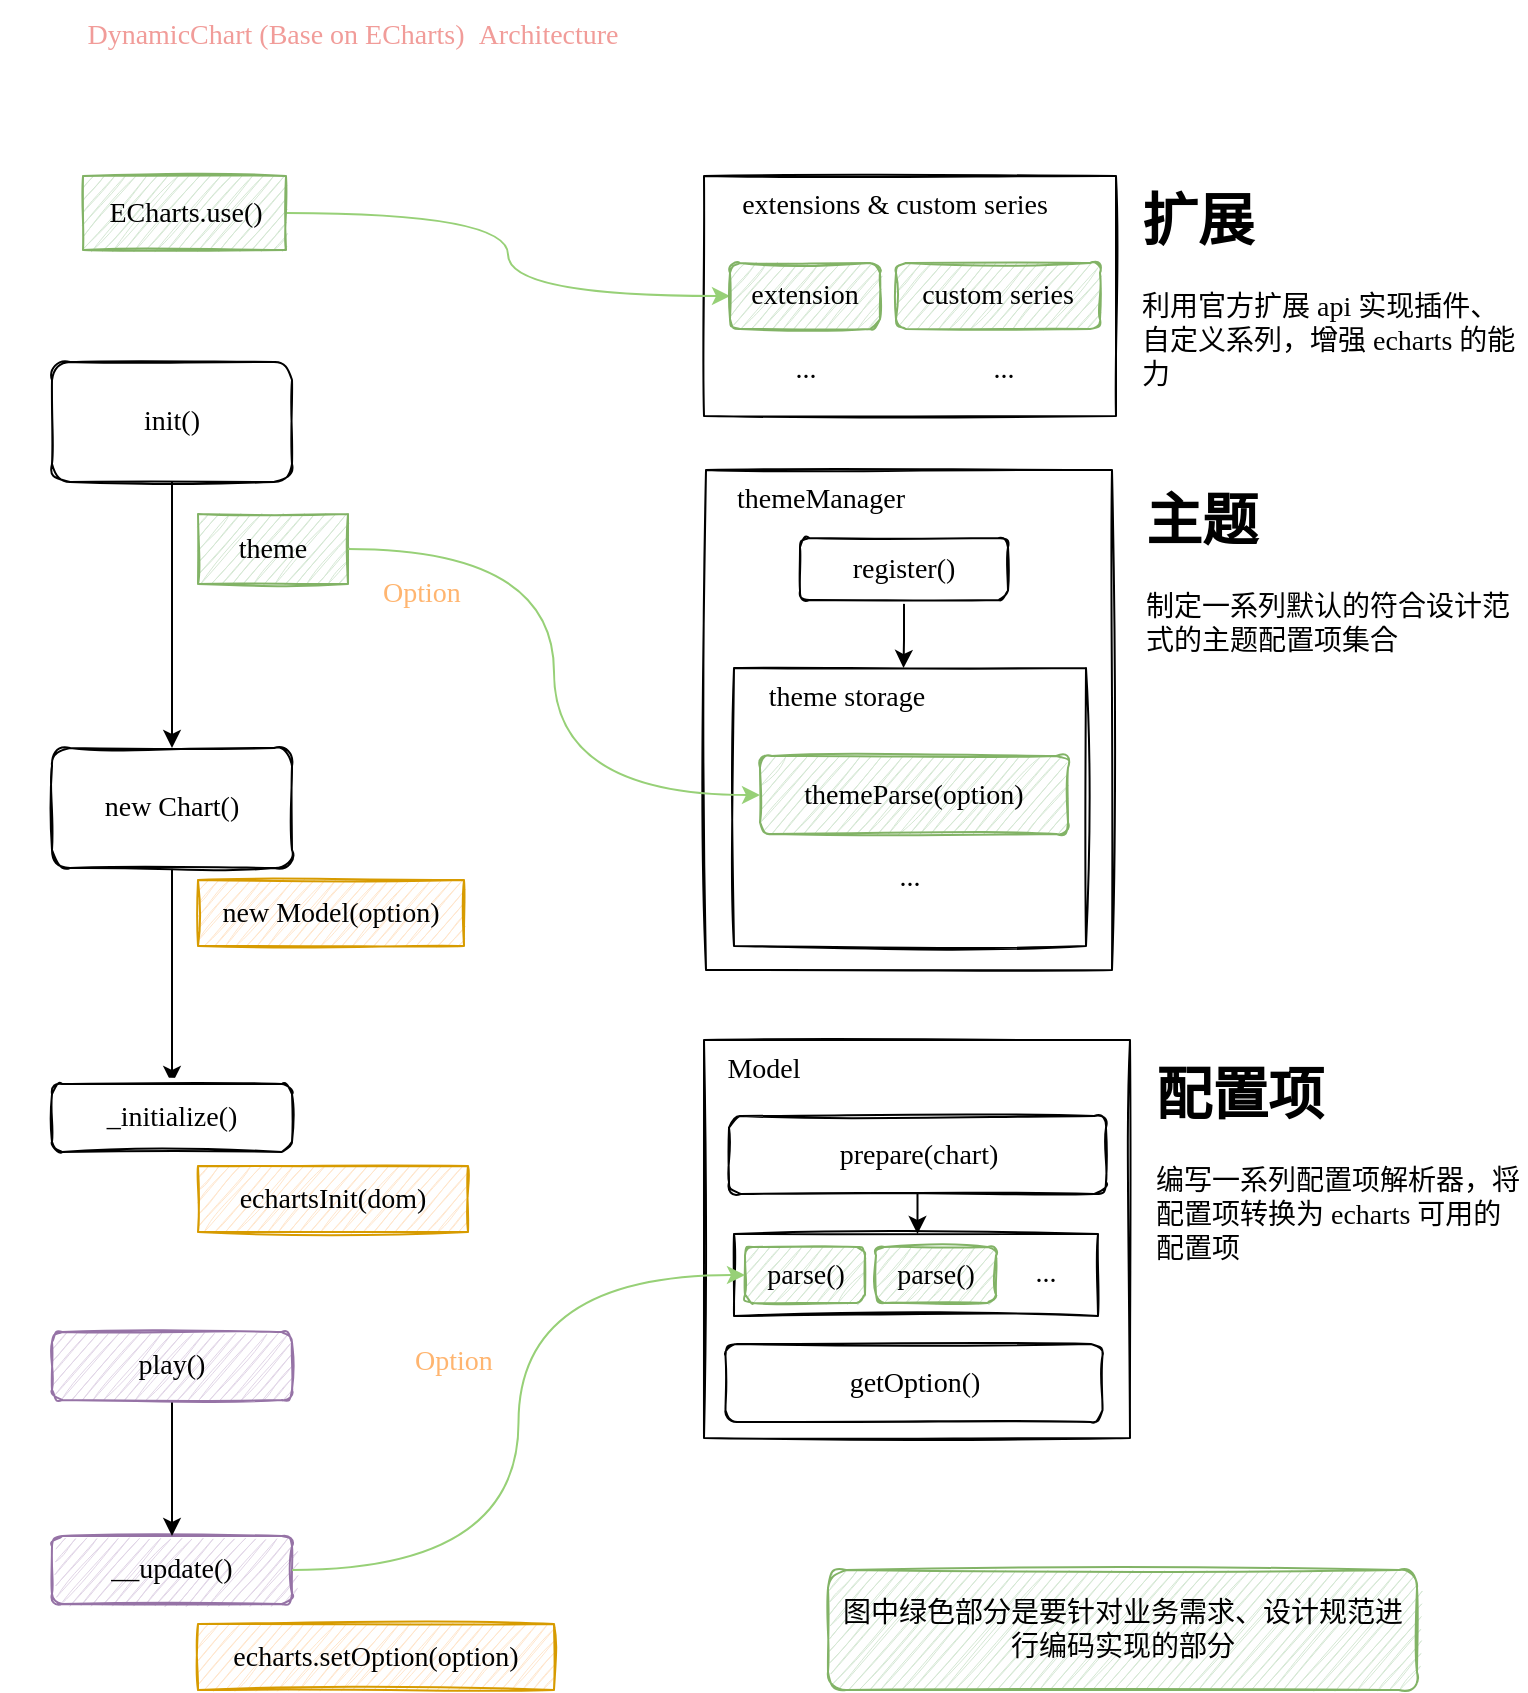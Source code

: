 <mxfile version="20.1.4" type="device"><diagram id="yaPtV6KmANiwhCWSmqVY" name="第 1 页"><mxGraphModel dx="1209" dy="835" grid="0" gridSize="10" guides="1" tooltips="1" connect="1" arrows="1" fold="1" page="1" pageScale="1" pageWidth="827" pageHeight="1169" background="#ffffff" math="0" shadow="0"><root><mxCell id="0"/><mxCell id="1" parent="0"/><mxCell id="_ONcpWX-vg6OO_M_CEq4-1" value="&lt;font color=&quot;#f19c99&quot;&gt;&lt;font face=&quot;Comic Sans MS&quot;&gt;&lt;span style=&quot;font-size: 14px;&quot;&gt;DynamicChart (&lt;/span&gt;&lt;/font&gt;&lt;span style=&quot;font-family: &amp;quot;Comic Sans MS&amp;quot;; font-size: 14px;&quot;&gt;Base&amp;nbsp;on ECharts&lt;/span&gt;&lt;font face=&quot;Comic Sans MS&quot;&gt;&lt;span style=&quot;font-size: 14px;&quot;&gt;)&amp;nbsp;&amp;nbsp;&lt;/span&gt;&lt;/font&gt;&lt;/font&gt;&lt;font face=&quot;Comic Sans MS&quot; color=&quot;#f19c99&quot;&gt;&lt;span style=&quot;font-size: 14px;&quot;&gt;Architecture&lt;/span&gt;&lt;/font&gt;" style="text;html=1;strokeColor=none;fillColor=none;align=center;verticalAlign=middle;whiteSpace=wrap;rounded=0;sketch=1;" parent="1" vertex="1"><mxGeometry x="39" y="24" width="353" height="35" as="geometry"/></mxCell><mxCell id="_ONcpWX-vg6OO_M_CEq4-4" style="edgeStyle=orthogonalEdgeStyle;rounded=0;orthogonalLoop=1;jettySize=auto;html=1;fontFamily=Comic Sans MS;fontSize=14;" parent="1" source="_ONcpWX-vg6OO_M_CEq4-2" target="_ONcpWX-vg6OO_M_CEq4-3" edge="1"><mxGeometry relative="1" as="geometry"/></mxCell><mxCell id="_ONcpWX-vg6OO_M_CEq4-2" value="&lt;font style=&quot;font-size: 14px;&quot;&gt;init()&lt;/font&gt;" style="rounded=1;whiteSpace=wrap;html=1;sketch=1;fontFamily=Comic Sans MS;" parent="1" vertex="1"><mxGeometry x="65" y="205" width="120" height="60" as="geometry"/></mxCell><mxCell id="_ONcpWX-vg6OO_M_CEq4-19" style="edgeStyle=orthogonalEdgeStyle;rounded=0;orthogonalLoop=1;jettySize=auto;html=1;entryX=0.5;entryY=0;entryDx=0;entryDy=0;fontFamily=Comic Sans MS;fontSize=14;fontColor=#000000;" parent="1" source="_ONcpWX-vg6OO_M_CEq4-3" target="_ONcpWX-vg6OO_M_CEq4-18" edge="1"><mxGeometry relative="1" as="geometry"/></mxCell><mxCell id="_ONcpWX-vg6OO_M_CEq4-3" value="&lt;font style=&quot;font-size: 14px;&quot;&gt;new Chart()&lt;/font&gt;" style="rounded=1;whiteSpace=wrap;html=1;sketch=1;fontFamily=Comic Sans MS;" parent="1" vertex="1"><mxGeometry x="65" y="398" width="120" height="60" as="geometry"/></mxCell><mxCell id="_ONcpWX-vg6OO_M_CEq4-5" value="theme" style="rounded=0;whiteSpace=wrap;html=1;sketch=1;fontFamily=Comic Sans MS;fontSize=14;fillColor=#d5e8d4;strokeColor=#82b366;" parent="1" vertex="1"><mxGeometry x="138" y="281" width="75" height="35" as="geometry"/></mxCell><mxCell id="_ONcpWX-vg6OO_M_CEq4-7" value="" style="rounded=0;whiteSpace=wrap;html=1;sketch=1;fontFamily=Comic Sans MS;fontSize=14;" parent="1" vertex="1"><mxGeometry x="392" y="259" width="203" height="250" as="geometry"/></mxCell><mxCell id="_ONcpWX-vg6OO_M_CEq4-8" value="themeManager" style="text;html=1;strokeColor=none;fillColor=none;align=center;verticalAlign=middle;whiteSpace=wrap;rounded=0;sketch=1;fontFamily=Comic Sans MS;fontSize=14;" parent="1" vertex="1"><mxGeometry x="379" y="259" width="141" height="30" as="geometry"/></mxCell><mxCell id="_ONcpWX-vg6OO_M_CEq4-9" value="" style="rounded=0;whiteSpace=wrap;html=1;sketch=1;fontFamily=Comic Sans MS;fontSize=14;" parent="1" vertex="1"><mxGeometry x="406" y="358" width="176" height="139" as="geometry"/></mxCell><mxCell id="_ONcpWX-vg6OO_M_CEq4-10" value="theme storage" style="text;html=1;strokeColor=none;fillColor=none;align=center;verticalAlign=middle;whiteSpace=wrap;rounded=0;sketch=1;fontFamily=Comic Sans MS;fontSize=14;" parent="1" vertex="1"><mxGeometry x="406" y="358" width="113" height="30" as="geometry"/></mxCell><mxCell id="_ONcpWX-vg6OO_M_CEq4-6" value="themeParse(option)" style="rounded=1;whiteSpace=wrap;html=1;sketch=1;fontFamily=Comic Sans MS;fontSize=14;fillColor=#d5e8d4;strokeColor=#82b366;" parent="1" vertex="1"><mxGeometry x="419" y="402" width="154" height="39" as="geometry"/></mxCell><mxCell id="_ONcpWX-vg6OO_M_CEq4-11" value="..." style="text;html=1;strokeColor=none;fillColor=none;align=center;verticalAlign=middle;whiteSpace=wrap;rounded=0;sketch=1;fontFamily=Comic Sans MS;fontSize=14;" parent="1" vertex="1"><mxGeometry x="463.5" y="448" width="60" height="30" as="geometry"/></mxCell><mxCell id="_ONcpWX-vg6OO_M_CEq4-13" style="edgeStyle=orthogonalEdgeStyle;orthogonalLoop=1;jettySize=auto;html=1;entryX=0;entryY=0.5;entryDx=0;entryDy=0;fontFamily=Comic Sans MS;fontSize=14;curved=1;strokeColor=#97D077;" parent="1" source="_ONcpWX-vg6OO_M_CEq4-5" target="_ONcpWX-vg6OO_M_CEq4-6" edge="1"><mxGeometry relative="1" as="geometry"/></mxCell><mxCell id="_ONcpWX-vg6OO_M_CEq4-14" value="Option" style="text;html=1;strokeColor=none;fillColor=none;align=center;verticalAlign=middle;whiteSpace=wrap;rounded=0;sketch=1;fontFamily=Comic Sans MS;fontSize=14;fontColor=#FFB570;" parent="1" vertex="1"><mxGeometry x="220" y="306" width="60" height="30" as="geometry"/></mxCell><mxCell id="_ONcpWX-vg6OO_M_CEq4-16" style="edgeStyle=orthogonalEdgeStyle;orthogonalLoop=1;jettySize=auto;html=1;entryX=0.75;entryY=0;entryDx=0;entryDy=0;fontFamily=Comic Sans MS;fontSize=14;fontColor=#000000;rounded=0;" parent="1" source="_ONcpWX-vg6OO_M_CEq4-15" target="_ONcpWX-vg6OO_M_CEq4-10" edge="1"><mxGeometry relative="1" as="geometry"/></mxCell><mxCell id="_ONcpWX-vg6OO_M_CEq4-15" value="&lt;font color=&quot;#000000&quot;&gt;register()&lt;/font&gt;" style="rounded=1;whiteSpace=wrap;html=1;sketch=1;fontFamily=Comic Sans MS;fontSize=14;fontColor=#FFB570;" parent="1" vertex="1"><mxGeometry x="439" y="293" width="104" height="31" as="geometry"/></mxCell><mxCell id="_ONcpWX-vg6OO_M_CEq4-17" value="&lt;h1&gt;&lt;font color=&quot;#000000&quot;&gt;主题&lt;/font&gt;&lt;/h1&gt;&lt;p&gt;&lt;font color=&quot;#000000&quot;&gt;制定一系列默认的符合设计范式的主题配置项集合&lt;/font&gt;&lt;/p&gt;" style="text;html=1;strokeColor=none;fillColor=none;spacing=5;spacingTop=-20;whiteSpace=wrap;overflow=hidden;rounded=0;sketch=1;fontFamily=Comic Sans MS;fontSize=14;fontColor=#97D077;" parent="1" vertex="1"><mxGeometry x="607" y="259" width="190" height="120" as="geometry"/></mxCell><mxCell id="_ONcpWX-vg6OO_M_CEq4-18" value="_initialize()" style="rounded=1;whiteSpace=wrap;html=1;sketch=1;fontFamily=Comic Sans MS;fontSize=14;fontColor=#000000;" parent="1" vertex="1"><mxGeometry x="65" y="566" width="120" height="34" as="geometry"/></mxCell><mxCell id="_ONcpWX-vg6OO_M_CEq4-20" value="new Model(option)" style="rounded=0;whiteSpace=wrap;html=1;sketch=1;fontFamily=Comic Sans MS;fontSize=14;fillColor=#ffe6cc;strokeColor=#d79b00;" parent="1" vertex="1"><mxGeometry x="138" y="464" width="133" height="33" as="geometry"/></mxCell><mxCell id="_ONcpWX-vg6OO_M_CEq4-22" value="__update()" style="rounded=1;whiteSpace=wrap;html=1;sketch=1;fontFamily=Comic Sans MS;fontSize=14;fillColor=#e1d5e7;strokeColor=#9673a6;" parent="1" vertex="1"><mxGeometry x="65" y="792" width="120" height="34" as="geometry"/></mxCell><mxCell id="_ONcpWX-vg6OO_M_CEq4-29" value="" style="rounded=0;whiteSpace=wrap;html=1;sketch=1;fontFamily=Comic Sans MS;fontSize=14;fontColor=#000000;" parent="1" vertex="1"><mxGeometry x="391" y="112" width="206" height="120" as="geometry"/></mxCell><mxCell id="_ONcpWX-vg6OO_M_CEq4-30" value="extensions &amp;amp; custom&amp;nbsp;series" style="text;html=1;strokeColor=none;fillColor=none;align=center;verticalAlign=middle;whiteSpace=wrap;rounded=0;sketch=1;fontFamily=Comic Sans MS;fontSize=14;fontColor=#000000;" parent="1" vertex="1"><mxGeometry x="386" y="112" width="201" height="30" as="geometry"/></mxCell><mxCell id="_ONcpWX-vg6OO_M_CEq4-31" style="edgeStyle=orthogonalEdgeStyle;rounded=0;orthogonalLoop=1;jettySize=auto;html=1;exitX=0.5;exitY=1;exitDx=0;exitDy=0;fontFamily=Comic Sans MS;fontSize=14;fontColor=#000000;" parent="1" source="_ONcpWX-vg6OO_M_CEq4-30" target="_ONcpWX-vg6OO_M_CEq4-30" edge="1"><mxGeometry relative="1" as="geometry"/></mxCell><mxCell id="_ONcpWX-vg6OO_M_CEq4-36" style="edgeStyle=orthogonalEdgeStyle;orthogonalLoop=1;jettySize=auto;html=1;entryX=0;entryY=0.5;entryDx=0;entryDy=0;fontFamily=Comic Sans MS;fontSize=14;fontColor=#97D077;curved=1;strokeColor=#97D077;" parent="1" source="_ONcpWX-vg6OO_M_CEq4-32" target="_ONcpWX-vg6OO_M_CEq4-33" edge="1"><mxGeometry relative="1" as="geometry"/></mxCell><mxCell id="_ONcpWX-vg6OO_M_CEq4-32" value="ECharts.use()" style="rounded=0;whiteSpace=wrap;html=1;sketch=1;fontFamily=Comic Sans MS;fontSize=14;fillColor=#d5e8d4;strokeColor=#82b366;" parent="1" vertex="1"><mxGeometry x="80.5" y="112" width="101.5" height="37" as="geometry"/></mxCell><mxCell id="_ONcpWX-vg6OO_M_CEq4-33" value="extension" style="rounded=1;whiteSpace=wrap;html=1;sketch=1;fontFamily=Comic Sans MS;fontSize=14;fillColor=#d5e8d4;strokeColor=#82b366;" parent="1" vertex="1"><mxGeometry x="404" y="155.5" width="75" height="33" as="geometry"/></mxCell><mxCell id="_ONcpWX-vg6OO_M_CEq4-34" value="..." style="text;html=1;strokeColor=none;fillColor=none;align=center;verticalAlign=middle;whiteSpace=wrap;rounded=0;sketch=1;fontFamily=Comic Sans MS;fontSize=14;" parent="1" vertex="1"><mxGeometry x="411.5" y="194" width="60" height="30" as="geometry"/></mxCell><mxCell id="_ONcpWX-vg6OO_M_CEq4-37" value="custom&amp;nbsp;series" style="rounded=1;whiteSpace=wrap;html=1;sketch=1;fontFamily=Comic Sans MS;fontSize=14;fillColor=#d5e8d4;strokeColor=#82b366;" parent="1" vertex="1"><mxGeometry x="487" y="155.5" width="102" height="33" as="geometry"/></mxCell><mxCell id="_ONcpWX-vg6OO_M_CEq4-38" value="..." style="text;html=1;strokeColor=none;fillColor=none;align=center;verticalAlign=middle;whiteSpace=wrap;rounded=0;sketch=1;fontFamily=Comic Sans MS;fontSize=14;" parent="1" vertex="1"><mxGeometry x="511" y="194" width="60" height="30" as="geometry"/></mxCell><mxCell id="_ONcpWX-vg6OO_M_CEq4-39" value="&lt;h1&gt;&lt;font color=&quot;#000000&quot;&gt;扩展&lt;/font&gt;&lt;/h1&gt;&lt;p&gt;&lt;font color=&quot;#000000&quot;&gt;利用官方扩展 api&amp;nbsp;实现插件、自定义系列，增强&amp;nbsp;echarts&amp;nbsp;的能力&lt;/font&gt;&lt;/p&gt;" style="text;html=1;strokeColor=none;fillColor=none;spacing=5;spacingTop=-20;whiteSpace=wrap;overflow=hidden;rounded=0;sketch=1;fontFamily=Comic Sans MS;fontSize=14;fontColor=#97D077;" parent="1" vertex="1"><mxGeometry x="605" y="109" width="197" height="120" as="geometry"/></mxCell><mxCell id="_ONcpWX-vg6OO_M_CEq4-40" value="echartsInit(dom)" style="rounded=0;whiteSpace=wrap;html=1;sketch=1;fontFamily=Comic Sans MS;fontSize=14;fillColor=#ffe6cc;strokeColor=#d79b00;" parent="1" vertex="1"><mxGeometry x="138" y="607" width="135" height="33" as="geometry"/></mxCell><mxCell id="_ONcpWX-vg6OO_M_CEq4-46" value="" style="rounded=0;whiteSpace=wrap;html=1;sketch=1;fontFamily=Comic Sans MS;fontSize=14;fontColor=#000000;" parent="1" vertex="1"><mxGeometry x="391" y="544" width="213" height="199" as="geometry"/></mxCell><mxCell id="_ONcpWX-vg6OO_M_CEq4-47" value="Model" style="text;html=1;strokeColor=none;fillColor=none;align=center;verticalAlign=middle;whiteSpace=wrap;rounded=0;sketch=1;fontFamily=Comic Sans MS;fontSize=14;fontColor=#000000;" parent="1" vertex="1"><mxGeometry x="391" y="544" width="60" height="30" as="geometry"/></mxCell><mxCell id="_ONcpWX-vg6OO_M_CEq4-54" style="edgeStyle=orthogonalEdgeStyle;rounded=0;orthogonalLoop=1;jettySize=auto;html=1;entryX=0.5;entryY=0;entryDx=0;entryDy=0;fontFamily=Comic Sans MS;fontSize=14;fontColor=#000000;strokeColor=#000000;" parent="1" source="_ONcpWX-vg6OO_M_CEq4-48" target="_ONcpWX-vg6OO_M_CEq4-50" edge="1"><mxGeometry relative="1" as="geometry"/></mxCell><mxCell id="_ONcpWX-vg6OO_M_CEq4-48" value="prepare(chart)" style="rounded=1;whiteSpace=wrap;html=1;sketch=1;fontFamily=Comic Sans MS;fontSize=14;fontColor=#000000;" parent="1" vertex="1"><mxGeometry x="403.5" y="582" width="188.5" height="39" as="geometry"/></mxCell><mxCell id="_ONcpWX-vg6OO_M_CEq4-49" value="getOption()" style="rounded=1;whiteSpace=wrap;html=1;sketch=1;fontFamily=Comic Sans MS;fontSize=14;fontColor=#000000;" parent="1" vertex="1"><mxGeometry x="401.75" y="696" width="188.5" height="39" as="geometry"/></mxCell><mxCell id="_ONcpWX-vg6OO_M_CEq4-50" value="" style="rounded=0;whiteSpace=wrap;html=1;sketch=1;fontFamily=Comic Sans MS;fontSize=14;fontColor=#000000;" parent="1" vertex="1"><mxGeometry x="406" y="641" width="182" height="41" as="geometry"/></mxCell><mxCell id="_ONcpWX-vg6OO_M_CEq4-51" value="parse()" style="rounded=1;whiteSpace=wrap;html=1;sketch=1;fontFamily=Comic Sans MS;fontSize=14;fillColor=#d5e8d4;strokeColor=#82b366;" parent="1" vertex="1"><mxGeometry x="411.5" y="647.5" width="60" height="28" as="geometry"/></mxCell><mxCell id="_ONcpWX-vg6OO_M_CEq4-52" value="parse()" style="rounded=1;whiteSpace=wrap;html=1;sketch=1;fontFamily=Comic Sans MS;fontSize=14;fillColor=#d5e8d4;strokeColor=#82b366;" parent="1" vertex="1"><mxGeometry x="477" y="647.5" width="60" height="28" as="geometry"/></mxCell><mxCell id="_ONcpWX-vg6OO_M_CEq4-53" value="..." style="text;html=1;strokeColor=none;fillColor=none;align=center;verticalAlign=middle;whiteSpace=wrap;rounded=0;sketch=1;fontFamily=Comic Sans MS;fontSize=14;" parent="1" vertex="1"><mxGeometry x="532" y="645.5" width="60" height="30" as="geometry"/></mxCell><mxCell id="_ONcpWX-vg6OO_M_CEq4-56" style="edgeStyle=orthogonalEdgeStyle;curved=1;orthogonalLoop=1;jettySize=auto;html=1;entryX=0;entryY=0.5;entryDx=0;entryDy=0;fontFamily=Comic Sans MS;fontSize=14;fontColor=#000000;strokeColor=#97D077;" parent="1" source="_ONcpWX-vg6OO_M_CEq4-22" target="_ONcpWX-vg6OO_M_CEq4-51" edge="1"><mxGeometry relative="1" as="geometry"/></mxCell><mxCell id="_ONcpWX-vg6OO_M_CEq4-41" value="echarts.setOption(option)" style="rounded=0;whiteSpace=wrap;html=1;sketch=1;fontFamily=Comic Sans MS;fontSize=14;fillColor=#ffe6cc;strokeColor=#d79b00;gradientColor=none;glass=0;" parent="1" vertex="1"><mxGeometry x="138" y="836" width="178" height="33" as="geometry"/></mxCell><mxCell id="_ONcpWX-vg6OO_M_CEq4-70" value="&lt;h1&gt;&lt;font color=&quot;#000000&quot;&gt;配置项&lt;/font&gt;&lt;/h1&gt;&lt;p&gt;&lt;font color=&quot;#000000&quot;&gt;编写一系列配置项解析器，将配置项转换为&amp;nbsp;echarts&amp;nbsp;可用的配置项&lt;/font&gt;&lt;/p&gt;" style="text;html=1;strokeColor=none;fillColor=none;spacing=5;spacingTop=-20;whiteSpace=wrap;overflow=hidden;rounded=0;sketch=1;fontFamily=Comic Sans MS;fontSize=14;fontColor=#97D077;" parent="1" vertex="1"><mxGeometry x="612" y="546" width="190" height="120" as="geometry"/></mxCell><mxCell id="_ONcpWX-vg6OO_M_CEq4-72" value="Option" style="text;html=1;strokeColor=none;fillColor=none;align=center;verticalAlign=middle;whiteSpace=wrap;rounded=0;sketch=1;fontFamily=Comic Sans MS;fontSize=14;fontColor=#FFB570;" parent="1" vertex="1"><mxGeometry x="236" y="690" width="60" height="30" as="geometry"/></mxCell><mxCell id="_ONcpWX-vg6OO_M_CEq4-75" value="图中绿色部分是要针对业务需求、设计规范进行编码实现的部分" style="rounded=1;whiteSpace=wrap;html=1;glass=0;sketch=1;fontFamily=Comic Sans MS;fontSize=14;fillColor=#d5e8d4;strokeColor=#82b366;" parent="1" vertex="1"><mxGeometry x="453" y="809" width="294.5" height="60" as="geometry"/></mxCell><mxCell id="Lb7_Ynev0u2Ii4CAgwcn-2" style="edgeStyle=orthogonalEdgeStyle;rounded=0;orthogonalLoop=1;jettySize=auto;html=1;entryX=0.5;entryY=0;entryDx=0;entryDy=0;" parent="1" source="Lb7_Ynev0u2Ii4CAgwcn-1" target="_ONcpWX-vg6OO_M_CEq4-22" edge="1"><mxGeometry relative="1" as="geometry"/></mxCell><mxCell id="Lb7_Ynev0u2Ii4CAgwcn-1" value="play()" style="rounded=1;whiteSpace=wrap;html=1;sketch=1;fontFamily=Comic Sans MS;fontSize=14;fillColor=#e1d5e7;strokeColor=#9673a6;" parent="1" vertex="1"><mxGeometry x="65" y="690" width="120" height="34" as="geometry"/></mxCell></root></mxGraphModel></diagram></mxfile>